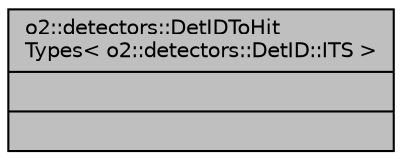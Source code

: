 digraph "o2::detectors::DetIDToHitTypes&lt; o2::detectors::DetID::ITS &gt;"
{
 // INTERACTIVE_SVG=YES
  bgcolor="transparent";
  edge [fontname="Helvetica",fontsize="10",labelfontname="Helvetica",labelfontsize="10"];
  node [fontname="Helvetica",fontsize="10",shape=record];
  Node1 [label="{o2::detectors::DetIDToHit\lTypes\< o2::detectors::DetID::ITS \>\n||}",height=0.2,width=0.4,color="black", fillcolor="grey75", style="filled", fontcolor="black"];
}
